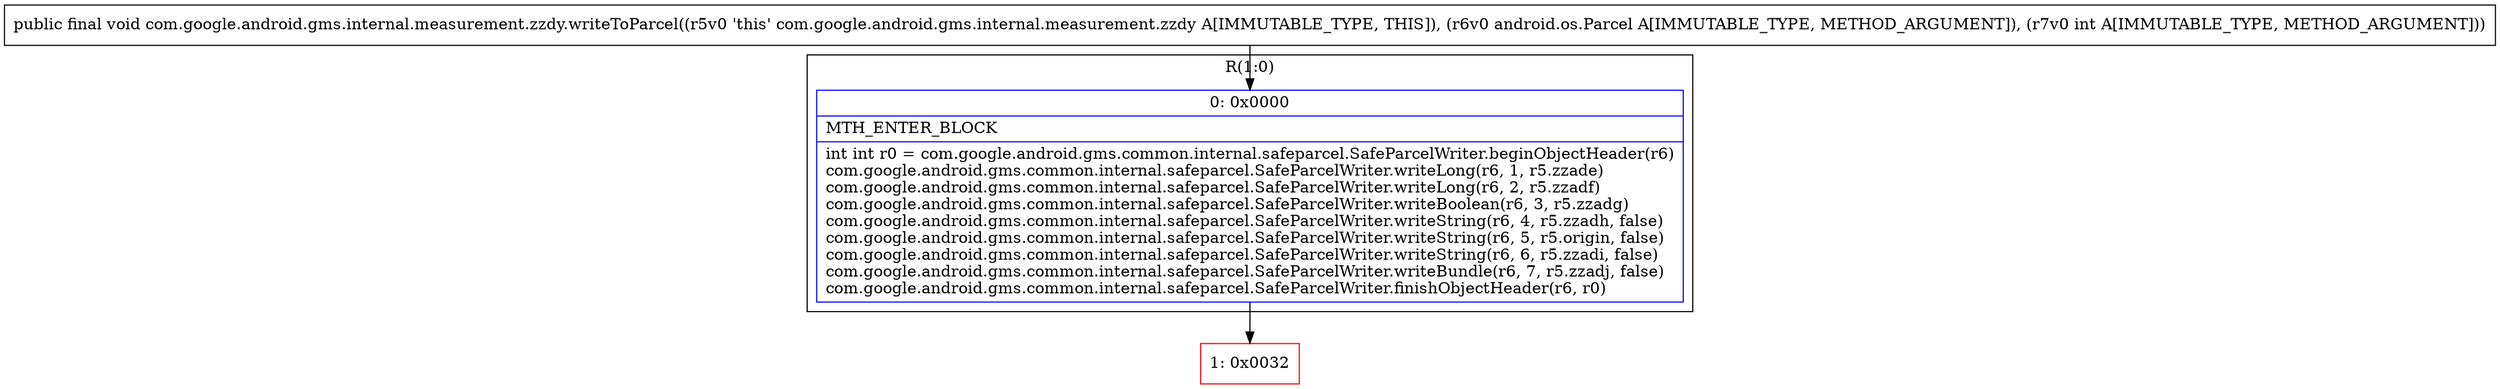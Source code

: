digraph "CFG forcom.google.android.gms.internal.measurement.zzdy.writeToParcel(Landroid\/os\/Parcel;I)V" {
subgraph cluster_Region_13262247 {
label = "R(1:0)";
node [shape=record,color=blue];
Node_0 [shape=record,label="{0\:\ 0x0000|MTH_ENTER_BLOCK\l|int int r0 = com.google.android.gms.common.internal.safeparcel.SafeParcelWriter.beginObjectHeader(r6)\lcom.google.android.gms.common.internal.safeparcel.SafeParcelWriter.writeLong(r6, 1, r5.zzade)\lcom.google.android.gms.common.internal.safeparcel.SafeParcelWriter.writeLong(r6, 2, r5.zzadf)\lcom.google.android.gms.common.internal.safeparcel.SafeParcelWriter.writeBoolean(r6, 3, r5.zzadg)\lcom.google.android.gms.common.internal.safeparcel.SafeParcelWriter.writeString(r6, 4, r5.zzadh, false)\lcom.google.android.gms.common.internal.safeparcel.SafeParcelWriter.writeString(r6, 5, r5.origin, false)\lcom.google.android.gms.common.internal.safeparcel.SafeParcelWriter.writeString(r6, 6, r5.zzadi, false)\lcom.google.android.gms.common.internal.safeparcel.SafeParcelWriter.writeBundle(r6, 7, r5.zzadj, false)\lcom.google.android.gms.common.internal.safeparcel.SafeParcelWriter.finishObjectHeader(r6, r0)\l}"];
}
Node_1 [shape=record,color=red,label="{1\:\ 0x0032}"];
MethodNode[shape=record,label="{public final void com.google.android.gms.internal.measurement.zzdy.writeToParcel((r5v0 'this' com.google.android.gms.internal.measurement.zzdy A[IMMUTABLE_TYPE, THIS]), (r6v0 android.os.Parcel A[IMMUTABLE_TYPE, METHOD_ARGUMENT]), (r7v0 int A[IMMUTABLE_TYPE, METHOD_ARGUMENT])) }"];
MethodNode -> Node_0;
Node_0 -> Node_1;
}

